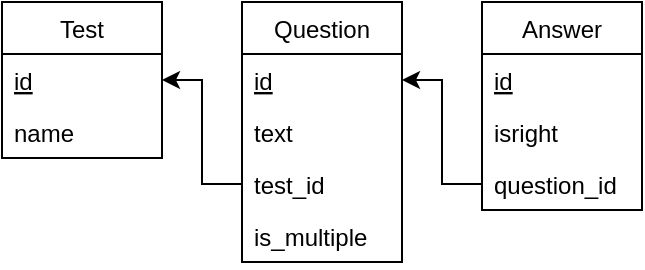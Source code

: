<mxfile version="14.5.8" type="github">
  <diagram id="9TIOLYGxcR9pcxL-UStE" name="Page-1">
    <mxGraphModel dx="677" dy="378" grid="1" gridSize="10" guides="1" tooltips="1" connect="1" arrows="1" fold="1" page="1" pageScale="1" pageWidth="827" pageHeight="1169" math="0" shadow="0">
      <root>
        <mxCell id="0" />
        <mxCell id="1" parent="0" />
        <mxCell id="pVBsakZk7wEIwOH5fg5e-9" value="Test" style="swimlane;fontStyle=0;childLayout=stackLayout;horizontal=1;startSize=26;fillColor=none;horizontalStack=0;resizeParent=1;resizeParentMax=0;resizeLast=0;collapsible=1;marginBottom=0;" vertex="1" parent="1">
          <mxGeometry x="80" y="200" width="80" height="78" as="geometry" />
        </mxCell>
        <mxCell id="pVBsakZk7wEIwOH5fg5e-10" value="id" style="text;strokeColor=none;fillColor=none;align=left;verticalAlign=top;spacingLeft=4;spacingRight=4;overflow=hidden;rotatable=0;points=[[0,0.5],[1,0.5]];portConstraint=eastwest;fontStyle=4" vertex="1" parent="pVBsakZk7wEIwOH5fg5e-9">
          <mxGeometry y="26" width="80" height="26" as="geometry" />
        </mxCell>
        <mxCell id="pVBsakZk7wEIwOH5fg5e-12" value="name" style="text;strokeColor=none;fillColor=none;align=left;verticalAlign=top;spacingLeft=4;spacingRight=4;overflow=hidden;rotatable=0;points=[[0,0.5],[1,0.5]];portConstraint=eastwest;" vertex="1" parent="pVBsakZk7wEIwOH5fg5e-9">
          <mxGeometry y="52" width="80" height="26" as="geometry" />
        </mxCell>
        <mxCell id="pVBsakZk7wEIwOH5fg5e-13" value="Question" style="swimlane;fontStyle=0;childLayout=stackLayout;horizontal=1;startSize=26;fillColor=none;horizontalStack=0;resizeParent=1;resizeParentMax=0;resizeLast=0;collapsible=1;marginBottom=0;" vertex="1" parent="1">
          <mxGeometry x="200" y="200" width="80" height="130" as="geometry" />
        </mxCell>
        <mxCell id="pVBsakZk7wEIwOH5fg5e-14" value="id" style="text;strokeColor=none;fillColor=none;align=left;verticalAlign=top;spacingLeft=4;spacingRight=4;overflow=hidden;rotatable=0;points=[[0,0.5],[1,0.5]];portConstraint=eastwest;fontStyle=4" vertex="1" parent="pVBsakZk7wEIwOH5fg5e-13">
          <mxGeometry y="26" width="80" height="26" as="geometry" />
        </mxCell>
        <mxCell id="pVBsakZk7wEIwOH5fg5e-17" value="text" style="text;strokeColor=none;fillColor=none;align=left;verticalAlign=top;spacingLeft=4;spacingRight=4;overflow=hidden;rotatable=0;points=[[0,0.5],[1,0.5]];portConstraint=eastwest;" vertex="1" parent="pVBsakZk7wEIwOH5fg5e-13">
          <mxGeometry y="52" width="80" height="26" as="geometry" />
        </mxCell>
        <mxCell id="pVBsakZk7wEIwOH5fg5e-19" value="test_id&#xa;" style="text;strokeColor=none;fillColor=none;align=left;verticalAlign=top;spacingLeft=4;spacingRight=4;overflow=hidden;rotatable=0;points=[[0,0.5],[1,0.5]];portConstraint=eastwest;" vertex="1" parent="pVBsakZk7wEIwOH5fg5e-13">
          <mxGeometry y="78" width="80" height="26" as="geometry" />
        </mxCell>
        <mxCell id="pVBsakZk7wEIwOH5fg5e-26" value="is_multiple" style="text;strokeColor=none;fillColor=none;align=left;verticalAlign=top;spacingLeft=4;spacingRight=4;overflow=hidden;rotatable=0;points=[[0,0.5],[1,0.5]];portConstraint=eastwest;" vertex="1" parent="pVBsakZk7wEIwOH5fg5e-13">
          <mxGeometry y="104" width="80" height="26" as="geometry" />
        </mxCell>
        <mxCell id="pVBsakZk7wEIwOH5fg5e-20" style="edgeStyle=orthogonalEdgeStyle;rounded=0;orthogonalLoop=1;jettySize=auto;html=1;entryX=1;entryY=0.5;entryDx=0;entryDy=0;" edge="1" parent="1" source="pVBsakZk7wEIwOH5fg5e-19" target="pVBsakZk7wEIwOH5fg5e-10">
          <mxGeometry relative="1" as="geometry" />
        </mxCell>
        <mxCell id="pVBsakZk7wEIwOH5fg5e-21" value="Answer" style="swimlane;fontStyle=0;childLayout=stackLayout;horizontal=1;startSize=26;fillColor=none;horizontalStack=0;resizeParent=1;resizeParentMax=0;resizeLast=0;collapsible=1;marginBottom=0;" vertex="1" parent="1">
          <mxGeometry x="320" y="200" width="80" height="104" as="geometry" />
        </mxCell>
        <mxCell id="pVBsakZk7wEIwOH5fg5e-22" value="id" style="text;strokeColor=none;fillColor=none;align=left;verticalAlign=top;spacingLeft=4;spacingRight=4;overflow=hidden;rotatable=0;points=[[0,0.5],[1,0.5]];portConstraint=eastwest;fontStyle=4" vertex="1" parent="pVBsakZk7wEIwOH5fg5e-21">
          <mxGeometry y="26" width="80" height="26" as="geometry" />
        </mxCell>
        <mxCell id="pVBsakZk7wEIwOH5fg5e-23" value="isright" style="text;strokeColor=none;fillColor=none;align=left;verticalAlign=top;spacingLeft=4;spacingRight=4;overflow=hidden;rotatable=0;points=[[0,0.5],[1,0.5]];portConstraint=eastwest;" vertex="1" parent="pVBsakZk7wEIwOH5fg5e-21">
          <mxGeometry y="52" width="80" height="26" as="geometry" />
        </mxCell>
        <mxCell id="pVBsakZk7wEIwOH5fg5e-24" value="question_id" style="text;strokeColor=none;fillColor=none;align=left;verticalAlign=top;spacingLeft=4;spacingRight=4;overflow=hidden;rotatable=0;points=[[0,0.5],[1,0.5]];portConstraint=eastwest;fontStyle=0" vertex="1" parent="pVBsakZk7wEIwOH5fg5e-21">
          <mxGeometry y="78" width="80" height="26" as="geometry" />
        </mxCell>
        <mxCell id="pVBsakZk7wEIwOH5fg5e-25" style="edgeStyle=orthogonalEdgeStyle;rounded=0;orthogonalLoop=1;jettySize=auto;html=1;entryX=1;entryY=0.5;entryDx=0;entryDy=0;" edge="1" parent="1" source="pVBsakZk7wEIwOH5fg5e-24" target="pVBsakZk7wEIwOH5fg5e-14">
          <mxGeometry relative="1" as="geometry" />
        </mxCell>
      </root>
    </mxGraphModel>
  </diagram>
</mxfile>
